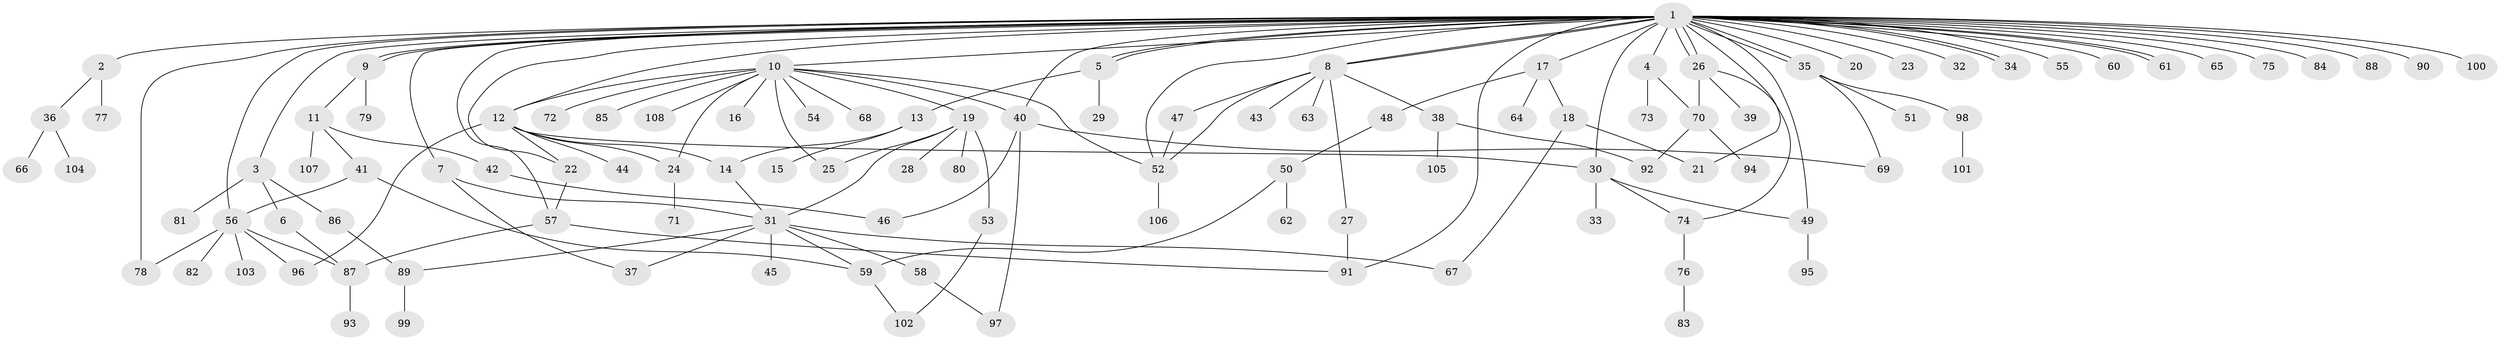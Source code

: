 // Generated by graph-tools (version 1.1) at 2025/48/03/09/25 04:48:25]
// undirected, 108 vertices, 148 edges
graph export_dot {
graph [start="1"]
  node [color=gray90,style=filled];
  1;
  2;
  3;
  4;
  5;
  6;
  7;
  8;
  9;
  10;
  11;
  12;
  13;
  14;
  15;
  16;
  17;
  18;
  19;
  20;
  21;
  22;
  23;
  24;
  25;
  26;
  27;
  28;
  29;
  30;
  31;
  32;
  33;
  34;
  35;
  36;
  37;
  38;
  39;
  40;
  41;
  42;
  43;
  44;
  45;
  46;
  47;
  48;
  49;
  50;
  51;
  52;
  53;
  54;
  55;
  56;
  57;
  58;
  59;
  60;
  61;
  62;
  63;
  64;
  65;
  66;
  67;
  68;
  69;
  70;
  71;
  72;
  73;
  74;
  75;
  76;
  77;
  78;
  79;
  80;
  81;
  82;
  83;
  84;
  85;
  86;
  87;
  88;
  89;
  90;
  91;
  92;
  93;
  94;
  95;
  96;
  97;
  98;
  99;
  100;
  101;
  102;
  103;
  104;
  105;
  106;
  107;
  108;
  1 -- 2;
  1 -- 3;
  1 -- 4;
  1 -- 5;
  1 -- 5;
  1 -- 7;
  1 -- 8;
  1 -- 8;
  1 -- 9;
  1 -- 9;
  1 -- 10;
  1 -- 12;
  1 -- 17;
  1 -- 20;
  1 -- 21;
  1 -- 22;
  1 -- 23;
  1 -- 26;
  1 -- 26;
  1 -- 30;
  1 -- 32;
  1 -- 34;
  1 -- 34;
  1 -- 35;
  1 -- 35;
  1 -- 40;
  1 -- 49;
  1 -- 52;
  1 -- 55;
  1 -- 56;
  1 -- 57;
  1 -- 60;
  1 -- 61;
  1 -- 61;
  1 -- 65;
  1 -- 75;
  1 -- 78;
  1 -- 84;
  1 -- 88;
  1 -- 90;
  1 -- 91;
  1 -- 100;
  2 -- 36;
  2 -- 77;
  3 -- 6;
  3 -- 81;
  3 -- 86;
  4 -- 70;
  4 -- 73;
  5 -- 13;
  5 -- 29;
  6 -- 87;
  7 -- 31;
  7 -- 37;
  8 -- 27;
  8 -- 38;
  8 -- 43;
  8 -- 47;
  8 -- 52;
  8 -- 63;
  9 -- 11;
  9 -- 79;
  10 -- 12;
  10 -- 16;
  10 -- 19;
  10 -- 24;
  10 -- 25;
  10 -- 40;
  10 -- 52;
  10 -- 54;
  10 -- 68;
  10 -- 72;
  10 -- 85;
  10 -- 108;
  11 -- 41;
  11 -- 42;
  11 -- 107;
  12 -- 14;
  12 -- 22;
  12 -- 24;
  12 -- 30;
  12 -- 44;
  12 -- 96;
  13 -- 14;
  13 -- 15;
  14 -- 31;
  17 -- 18;
  17 -- 48;
  17 -- 64;
  18 -- 21;
  18 -- 67;
  19 -- 25;
  19 -- 28;
  19 -- 31;
  19 -- 53;
  19 -- 80;
  22 -- 57;
  24 -- 71;
  26 -- 39;
  26 -- 70;
  26 -- 74;
  27 -- 91;
  30 -- 33;
  30 -- 49;
  30 -- 74;
  31 -- 37;
  31 -- 45;
  31 -- 58;
  31 -- 59;
  31 -- 67;
  31 -- 89;
  35 -- 51;
  35 -- 69;
  35 -- 98;
  36 -- 66;
  36 -- 104;
  38 -- 92;
  38 -- 105;
  40 -- 46;
  40 -- 69;
  40 -- 97;
  41 -- 56;
  41 -- 59;
  42 -- 46;
  47 -- 52;
  48 -- 50;
  49 -- 95;
  50 -- 59;
  50 -- 62;
  52 -- 106;
  53 -- 102;
  56 -- 78;
  56 -- 82;
  56 -- 87;
  56 -- 96;
  56 -- 103;
  57 -- 87;
  57 -- 91;
  58 -- 97;
  59 -- 102;
  70 -- 92;
  70 -- 94;
  74 -- 76;
  76 -- 83;
  86 -- 89;
  87 -- 93;
  89 -- 99;
  98 -- 101;
}
